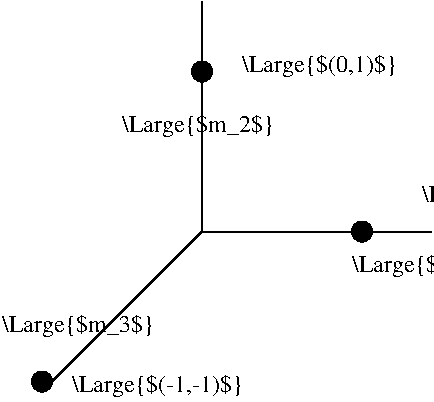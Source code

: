 #FIG 3.2  Produced by xfig version 3.2.5c
Landscape
Center
Inches
Letter  
100.00
Single
-2
1200 2
1 3 0 1 0 7 50 -1 0 0.000 1 0.0000 4800 3000 75 75 4800 3000 4800 2925
1 3 0 1 0 7 50 -1 0 0.000 1 0.0000 3600 1800 75 75 3600 1800 3600 1725
1 3 0 1 0 7 50 -1 0 0.000 1 0.0000 2400 4125 75 75 2400 4125 2475 4125
2 1 0 1 0 7 50 -1 -1 0.000 0 0 -1 0 0 3
	 3600 1275 3600 3000 5325 3000
2 1 0 1 0 7 50 -1 -1 0.000 0 0 -1 0 0 2
	 3600 3000 2475 4125
4 0 0 50 -1 0 12 0.0000 6 210 1425 4725 3300 \\Large{$(1,0)$}\001
4 0 0 50 -1 0 12 0.0000 6 210 1425 3900 1800 \\Large{$(0,1)$}\001
4 0 0 50 -1 0 12 0.0000 6 210 1545 2625 4200 \\Large{$(-1,-1)$}\001
4 0 0 50 -1 0 12 0.0000 6 210 1380 5250 2775 \\Large{$m_1$}\001
4 0 0 50 -1 0 12 0.0000 6 210 1380 3000 2250 \\Large{$m_2$}\001
4 0 0 50 -1 0 12 0.0000 6 210 1380 2100 3750 \\Large{$m_3$}\001
